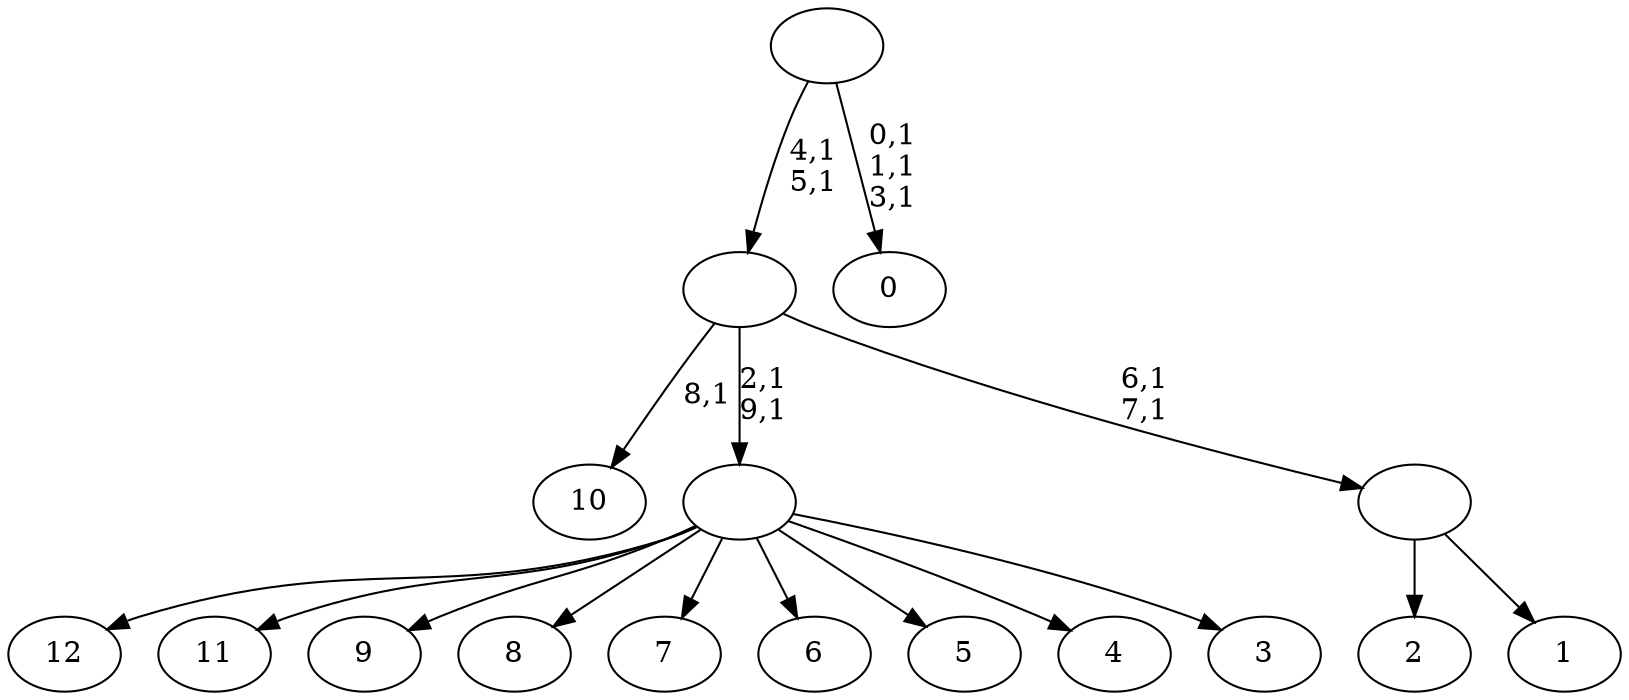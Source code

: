 digraph T {
	23 [label="12"]
	22 [label="11"]
	21 [label="10"]
	19 [label="9"]
	18 [label="8"]
	17 [label="7"]
	16 [label="6"]
	15 [label="5"]
	14 [label="4"]
	13 [label="3"]
	12 [label=""]
	10 [label="2"]
	9 [label="1"]
	8 [label=""]
	6 [label=""]
	4 [label="0"]
	0 [label=""]
	12 -> 23 [label=""]
	12 -> 22 [label=""]
	12 -> 19 [label=""]
	12 -> 18 [label=""]
	12 -> 17 [label=""]
	12 -> 16 [label=""]
	12 -> 15 [label=""]
	12 -> 14 [label=""]
	12 -> 13 [label=""]
	8 -> 10 [label=""]
	8 -> 9 [label=""]
	6 -> 8 [label="6,1\n7,1"]
	6 -> 12 [label="2,1\n9,1"]
	6 -> 21 [label="8,1"]
	0 -> 4 [label="0,1\n1,1\n3,1"]
	0 -> 6 [label="4,1\n5,1"]
}
